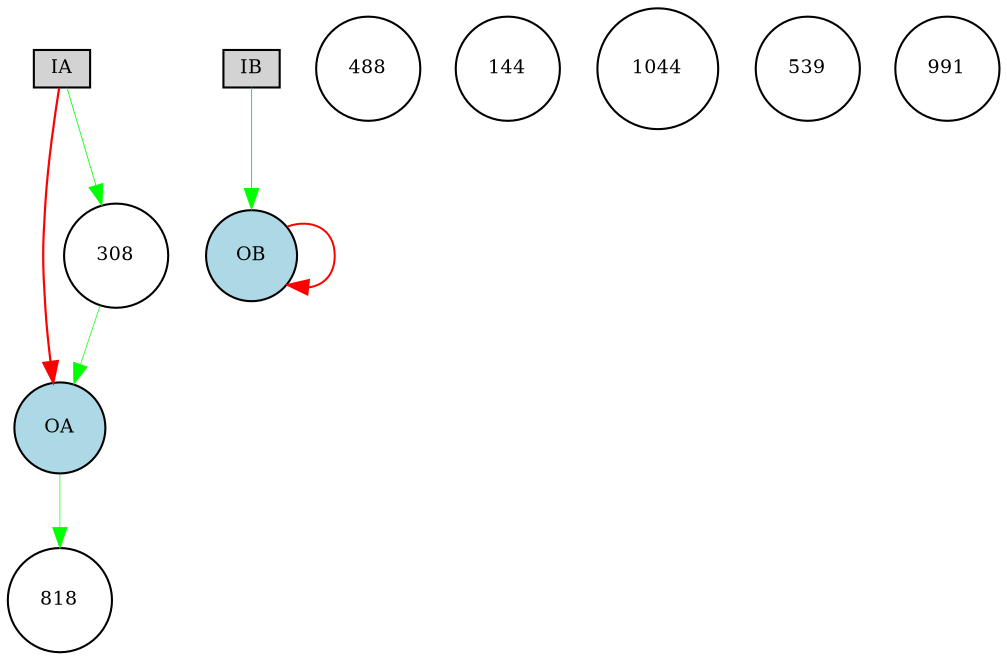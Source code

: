 digraph {
	node [fontsize=9 height=0.2 shape=circle width=0.2]
	IA [fillcolor=lightgray shape=box style=filled]
	IB [fillcolor=lightgray shape=box style=filled]
	OA [fillcolor=lightblue style=filled]
	OB [fillcolor=lightblue style=filled]
	488 [fillcolor=white style=filled]
	144 [fillcolor=white style=filled]
	818 [fillcolor=white style=filled]
	308 [fillcolor=white style=filled]
	1044 [fillcolor=white style=filled]
	539 [fillcolor=white style=filled]
	991 [fillcolor=white style=filled]
	OB -> OB [color=red penwidth=0.9581726225609701 style=solid]
	IA -> OA [color=red penwidth=1.0538410690965738 style=solid]
	OA -> 818 [color=green penwidth=0.33171390464799 style=solid]
	IB -> OB [color=green penwidth=0.4691090713406434 style=solid]
	308 -> OA [color=green penwidth=0.33105759161783255 style=solid]
	IA -> 308 [color=green penwidth=0.3900156620467107 style=solid]
}
